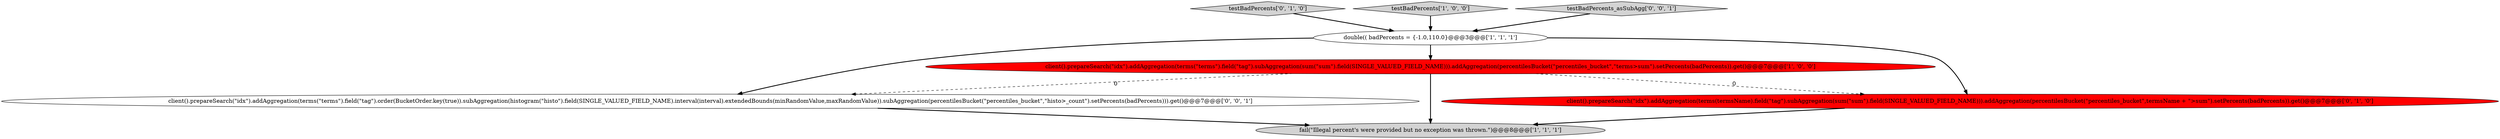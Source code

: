 digraph {
2 [style = filled, label = "double(( badPercents = {-1.0,110.0}@@@3@@@['1', '1', '1']", fillcolor = white, shape = ellipse image = "AAA0AAABBB1BBB"];
7 [style = filled, label = "client().prepareSearch(\"idx\").addAggregation(terms(\"terms\").field(\"tag\").order(BucketOrder.key(true)).subAggregation(histogram(\"histo\").field(SINGLE_VALUED_FIELD_NAME).interval(interval).extendedBounds(minRandomValue,maxRandomValue)).subAggregation(percentilesBucket(\"percentiles_bucket\",\"histo>_count\").setPercents(badPercents))).get()@@@7@@@['0', '0', '1']", fillcolor = white, shape = ellipse image = "AAA0AAABBB3BBB"];
5 [style = filled, label = "testBadPercents['0', '1', '0']", fillcolor = lightgray, shape = diamond image = "AAA0AAABBB2BBB"];
4 [style = filled, label = "client().prepareSearch(\"idx\").addAggregation(terms(termsName).field(\"tag\").subAggregation(sum(\"sum\").field(SINGLE_VALUED_FIELD_NAME))).addAggregation(percentilesBucket(\"percentiles_bucket\",termsName + \">sum\").setPercents(badPercents)).get()@@@7@@@['0', '1', '0']", fillcolor = red, shape = ellipse image = "AAA1AAABBB2BBB"];
1 [style = filled, label = "testBadPercents['1', '0', '0']", fillcolor = lightgray, shape = diamond image = "AAA0AAABBB1BBB"];
3 [style = filled, label = "fail(\"Illegal percent's were provided but no exception was thrown.\")@@@8@@@['1', '1', '1']", fillcolor = lightgray, shape = ellipse image = "AAA0AAABBB1BBB"];
6 [style = filled, label = "testBadPercents_asSubAgg['0', '0', '1']", fillcolor = lightgray, shape = diamond image = "AAA0AAABBB3BBB"];
0 [style = filled, label = "client().prepareSearch(\"idx\").addAggregation(terms(\"terms\").field(\"tag\").subAggregation(sum(\"sum\").field(SINGLE_VALUED_FIELD_NAME))).addAggregation(percentilesBucket(\"percentiles_bucket\",\"terms>sum\").setPercents(badPercents)).get()@@@7@@@['1', '0', '0']", fillcolor = red, shape = ellipse image = "AAA1AAABBB1BBB"];
0->3 [style = bold, label=""];
4->3 [style = bold, label=""];
5->2 [style = bold, label=""];
1->2 [style = bold, label=""];
2->0 [style = bold, label=""];
0->4 [style = dashed, label="0"];
2->7 [style = bold, label=""];
0->7 [style = dashed, label="0"];
2->4 [style = bold, label=""];
7->3 [style = bold, label=""];
6->2 [style = bold, label=""];
}

